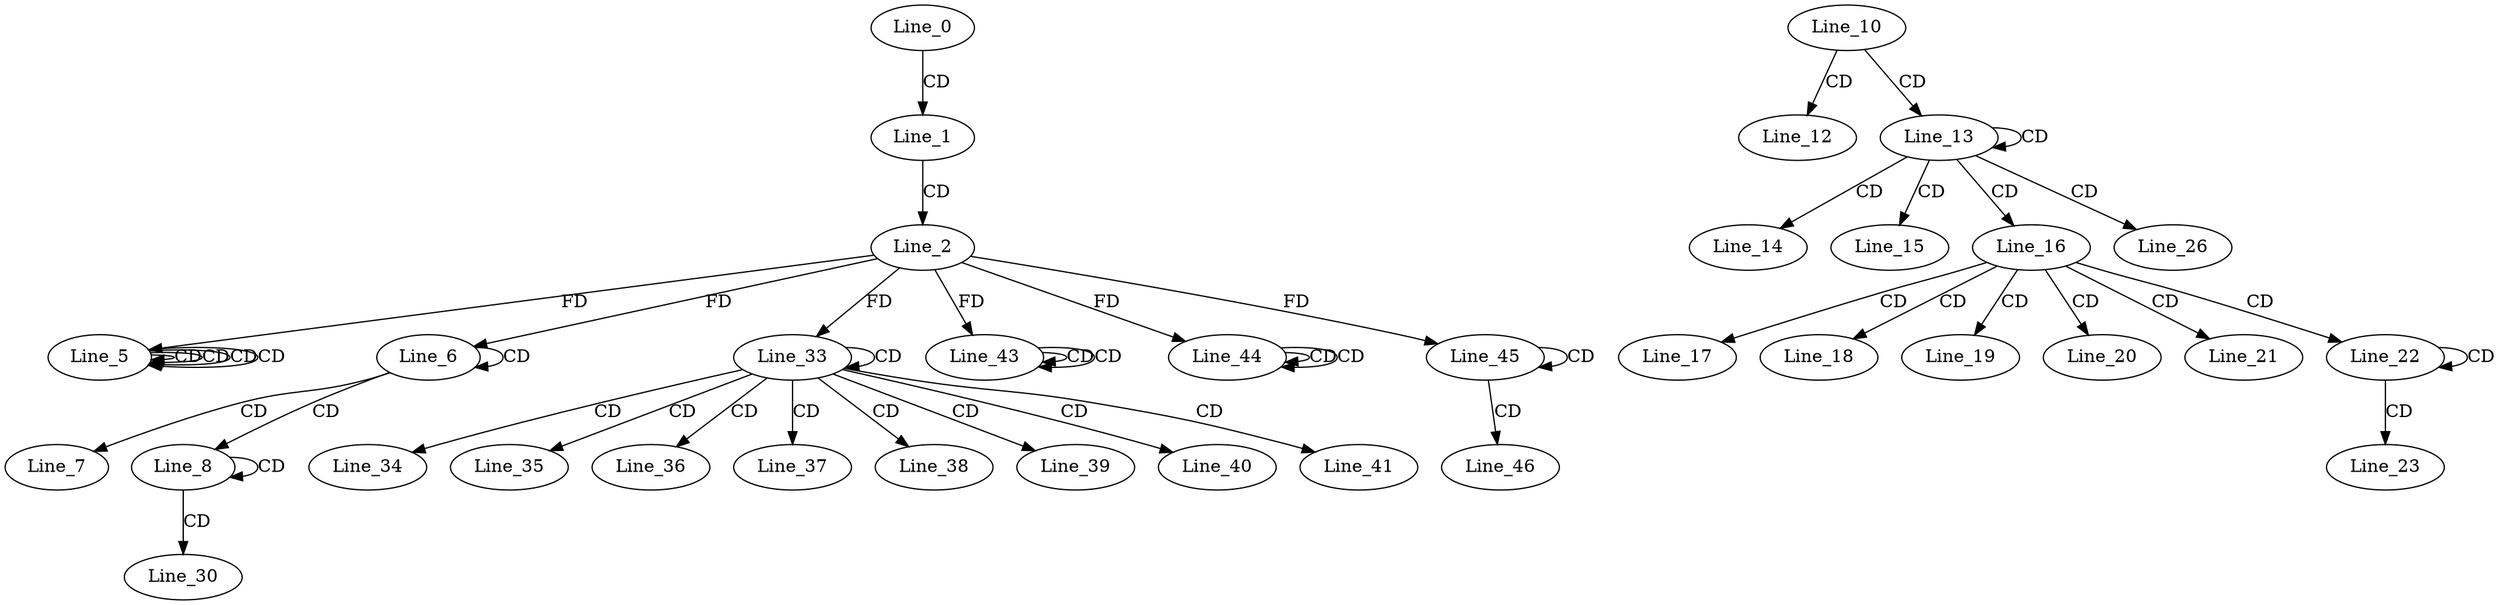 digraph G {
  Line_0;
  Line_1;
  Line_2;
  Line_5;
  Line_5;
  Line_5;
  Line_5;
  Line_5;
  Line_6;
  Line_6;
  Line_7;
  Line_8;
  Line_8;
  Line_10;
  Line_12;
  Line_13;
  Line_13;
  Line_14;
  Line_15;
  Line_16;
  Line_17;
  Line_18;
  Line_19;
  Line_20;
  Line_21;
  Line_22;
  Line_22;
  Line_23;
  Line_26;
  Line_30;
  Line_33;
  Line_33;
  Line_34;
  Line_35;
  Line_36;
  Line_37;
  Line_38;
  Line_39;
  Line_40;
  Line_41;
  Line_43;
  Line_43;
  Line_43;
  Line_44;
  Line_44;
  Line_44;
  Line_45;
  Line_45;
  Line_46;
  Line_0 -> Line_1 [ label="CD" ];
  Line_1 -> Line_2 [ label="CD" ];
  Line_5 -> Line_5 [ label="CD" ];
  Line_2 -> Line_5 [ label="FD" ];
  Line_5 -> Line_5 [ label="CD" ];
  Line_5 -> Line_5 [ label="CD" ];
  Line_5 -> Line_5 [ label="CD" ];
  Line_6 -> Line_6 [ label="CD" ];
  Line_2 -> Line_6 [ label="FD" ];
  Line_6 -> Line_7 [ label="CD" ];
  Line_6 -> Line_8 [ label="CD" ];
  Line_8 -> Line_8 [ label="CD" ];
  Line_10 -> Line_12 [ label="CD" ];
  Line_10 -> Line_13 [ label="CD" ];
  Line_13 -> Line_13 [ label="CD" ];
  Line_13 -> Line_14 [ label="CD" ];
  Line_13 -> Line_15 [ label="CD" ];
  Line_13 -> Line_16 [ label="CD" ];
  Line_16 -> Line_17 [ label="CD" ];
  Line_16 -> Line_18 [ label="CD" ];
  Line_16 -> Line_19 [ label="CD" ];
  Line_16 -> Line_20 [ label="CD" ];
  Line_16 -> Line_21 [ label="CD" ];
  Line_16 -> Line_22 [ label="CD" ];
  Line_22 -> Line_22 [ label="CD" ];
  Line_22 -> Line_23 [ label="CD" ];
  Line_13 -> Line_26 [ label="CD" ];
  Line_8 -> Line_30 [ label="CD" ];
  Line_33 -> Line_33 [ label="CD" ];
  Line_2 -> Line_33 [ label="FD" ];
  Line_33 -> Line_34 [ label="CD" ];
  Line_33 -> Line_35 [ label="CD" ];
  Line_33 -> Line_36 [ label="CD" ];
  Line_33 -> Line_37 [ label="CD" ];
  Line_33 -> Line_38 [ label="CD" ];
  Line_33 -> Line_39 [ label="CD" ];
  Line_33 -> Line_40 [ label="CD" ];
  Line_33 -> Line_41 [ label="CD" ];
  Line_43 -> Line_43 [ label="CD" ];
  Line_2 -> Line_43 [ label="FD" ];
  Line_43 -> Line_43 [ label="CD" ];
  Line_44 -> Line_44 [ label="CD" ];
  Line_2 -> Line_44 [ label="FD" ];
  Line_44 -> Line_44 [ label="CD" ];
  Line_45 -> Line_45 [ label="CD" ];
  Line_2 -> Line_45 [ label="FD" ];
  Line_45 -> Line_46 [ label="CD" ];
}
